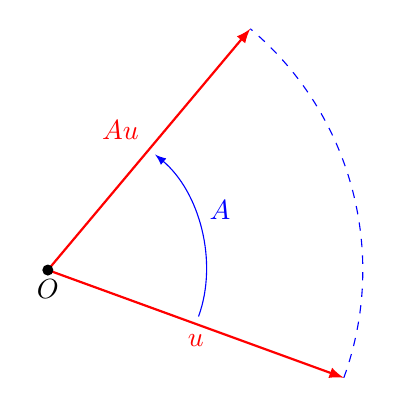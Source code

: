\begin{tikzpicture}
   \draw[->,>=latex,thick, red] (0,0)--(-20:4) node[midway, below] {$u$};
   \draw[->,>=latex,thick, red] (0,0)--(50:4) node[midway, above left] {$Au$};
   \draw[->, >=latex, blue,shorten >=0.1cm,shorten <=0.1cm] (-20:2) arc(-20:50:2) node[midway,above right]{$A$};
   \draw[dashed,blue] (-20:4) arc(-20:50:4);

  \fill (0,0) circle(2pt) node[below]{$O$};
\end{tikzpicture}

